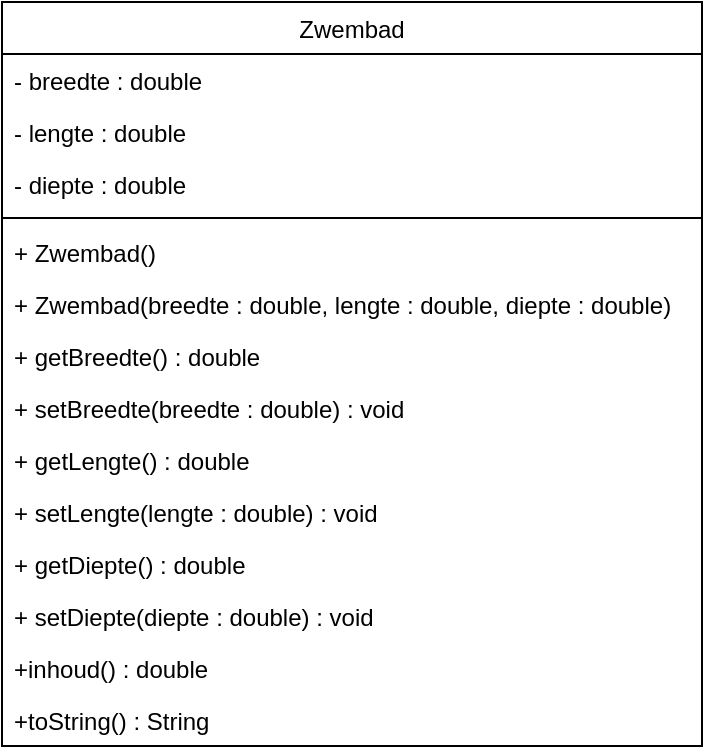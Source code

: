 <mxfile version="20.5.3" type="device"><diagram id="kWbktS1u3fNuM2k7YMhd" name="Page-1"><mxGraphModel dx="1331" dy="571" grid="1" gridSize="10" guides="1" tooltips="1" connect="1" arrows="1" fold="1" page="1" pageScale="1" pageWidth="850" pageHeight="1100" math="0" shadow="0"><root><mxCell id="0"/><mxCell id="1" parent="0"/><mxCell id="Wybhxlfjm4uIi94sUh2O-1" value="Zwembad" style="swimlane;fontStyle=0;childLayout=stackLayout;horizontal=1;startSize=26;fillColor=none;horizontalStack=0;resizeParent=1;resizeParentMax=0;resizeLast=0;collapsible=1;marginBottom=0;" vertex="1" parent="1"><mxGeometry x="120" y="50" width="350" height="372" as="geometry"/></mxCell><mxCell id="Wybhxlfjm4uIi94sUh2O-2" value="- breedte : double" style="text;strokeColor=none;fillColor=none;align=left;verticalAlign=top;spacingLeft=4;spacingRight=4;overflow=hidden;rotatable=0;points=[[0,0.5],[1,0.5]];portConstraint=eastwest;" vertex="1" parent="Wybhxlfjm4uIi94sUh2O-1"><mxGeometry y="26" width="350" height="26" as="geometry"/></mxCell><mxCell id="Wybhxlfjm4uIi94sUh2O-3" value="- lengte : double" style="text;strokeColor=none;fillColor=none;align=left;verticalAlign=top;spacingLeft=4;spacingRight=4;overflow=hidden;rotatable=0;points=[[0,0.5],[1,0.5]];portConstraint=eastwest;" vertex="1" parent="Wybhxlfjm4uIi94sUh2O-1"><mxGeometry y="52" width="350" height="26" as="geometry"/></mxCell><mxCell id="Wybhxlfjm4uIi94sUh2O-4" value="- diepte : double" style="text;strokeColor=none;fillColor=none;align=left;verticalAlign=top;spacingLeft=4;spacingRight=4;overflow=hidden;rotatable=0;points=[[0,0.5],[1,0.5]];portConstraint=eastwest;" vertex="1" parent="Wybhxlfjm4uIi94sUh2O-1"><mxGeometry y="78" width="350" height="26" as="geometry"/></mxCell><mxCell id="Wybhxlfjm4uIi94sUh2O-6" value="" style="line;strokeWidth=1;fillColor=none;align=left;verticalAlign=middle;spacingTop=-1;spacingLeft=3;spacingRight=3;rotatable=0;labelPosition=right;points=[];portConstraint=eastwest;strokeColor=inherit;" vertex="1" parent="Wybhxlfjm4uIi94sUh2O-1"><mxGeometry y="104" width="350" height="8" as="geometry"/></mxCell><mxCell id="Wybhxlfjm4uIi94sUh2O-10" value="+ Zwembad()" style="text;strokeColor=none;fillColor=none;align=left;verticalAlign=top;spacingLeft=4;spacingRight=4;overflow=hidden;rotatable=0;points=[[0,0.5],[1,0.5]];portConstraint=eastwest;" vertex="1" parent="Wybhxlfjm4uIi94sUh2O-1"><mxGeometry y="112" width="350" height="26" as="geometry"/></mxCell><mxCell id="Wybhxlfjm4uIi94sUh2O-7" value="+ Zwembad(breedte : double, lengte : double, diepte : double)" style="text;strokeColor=none;fillColor=none;align=left;verticalAlign=top;spacingLeft=4;spacingRight=4;overflow=hidden;rotatable=0;points=[[0,0.5],[1,0.5]];portConstraint=eastwest;" vertex="1" parent="Wybhxlfjm4uIi94sUh2O-1"><mxGeometry y="138" width="350" height="26" as="geometry"/></mxCell><mxCell id="Wybhxlfjm4uIi94sUh2O-16" value="+ getBreedte() : double" style="text;strokeColor=none;fillColor=none;align=left;verticalAlign=top;spacingLeft=4;spacingRight=4;overflow=hidden;rotatable=0;points=[[0,0.5],[1,0.5]];portConstraint=eastwest;" vertex="1" parent="Wybhxlfjm4uIi94sUh2O-1"><mxGeometry y="164" width="350" height="26" as="geometry"/></mxCell><mxCell id="Wybhxlfjm4uIi94sUh2O-15" value="+ setBreedte(breedte : double) : void" style="text;strokeColor=none;fillColor=none;align=left;verticalAlign=top;spacingLeft=4;spacingRight=4;overflow=hidden;rotatable=0;points=[[0,0.5],[1,0.5]];portConstraint=eastwest;" vertex="1" parent="Wybhxlfjm4uIi94sUh2O-1"><mxGeometry y="190" width="350" height="26" as="geometry"/></mxCell><mxCell id="Wybhxlfjm4uIi94sUh2O-14" value="+ getLengte() : double" style="text;strokeColor=none;fillColor=none;align=left;verticalAlign=top;spacingLeft=4;spacingRight=4;overflow=hidden;rotatable=0;points=[[0,0.5],[1,0.5]];portConstraint=eastwest;" vertex="1" parent="Wybhxlfjm4uIi94sUh2O-1"><mxGeometry y="216" width="350" height="26" as="geometry"/></mxCell><mxCell id="Wybhxlfjm4uIi94sUh2O-13" value="+ setLengte(lengte : double) : void" style="text;strokeColor=none;fillColor=none;align=left;verticalAlign=top;spacingLeft=4;spacingRight=4;overflow=hidden;rotatable=0;points=[[0,0.5],[1,0.5]];portConstraint=eastwest;" vertex="1" parent="Wybhxlfjm4uIi94sUh2O-1"><mxGeometry y="242" width="350" height="26" as="geometry"/></mxCell><mxCell id="Wybhxlfjm4uIi94sUh2O-12" value="+ getDiepte() : double" style="text;strokeColor=none;fillColor=none;align=left;verticalAlign=top;spacingLeft=4;spacingRight=4;overflow=hidden;rotatable=0;points=[[0,0.5],[1,0.5]];portConstraint=eastwest;" vertex="1" parent="Wybhxlfjm4uIi94sUh2O-1"><mxGeometry y="268" width="350" height="26" as="geometry"/></mxCell><mxCell id="Wybhxlfjm4uIi94sUh2O-11" value="+ setDiepte(diepte : double) : void" style="text;strokeColor=none;fillColor=none;align=left;verticalAlign=top;spacingLeft=4;spacingRight=4;overflow=hidden;rotatable=0;points=[[0,0.5],[1,0.5]];portConstraint=eastwest;" vertex="1" parent="Wybhxlfjm4uIi94sUh2O-1"><mxGeometry y="294" width="350" height="26" as="geometry"/></mxCell><mxCell id="Wybhxlfjm4uIi94sUh2O-8" value="+inhoud() : double" style="text;strokeColor=none;fillColor=none;align=left;verticalAlign=top;spacingLeft=4;spacingRight=4;overflow=hidden;rotatable=0;points=[[0,0.5],[1,0.5]];portConstraint=eastwest;" vertex="1" parent="Wybhxlfjm4uIi94sUh2O-1"><mxGeometry y="320" width="350" height="26" as="geometry"/></mxCell><mxCell id="Wybhxlfjm4uIi94sUh2O-9" value="+toString() : String" style="text;strokeColor=none;fillColor=none;align=left;verticalAlign=top;spacingLeft=4;spacingRight=4;overflow=hidden;rotatable=0;points=[[0,0.5],[1,0.5]];portConstraint=eastwest;" vertex="1" parent="Wybhxlfjm4uIi94sUh2O-1"><mxGeometry y="346" width="350" height="26" as="geometry"/></mxCell></root></mxGraphModel></diagram></mxfile>